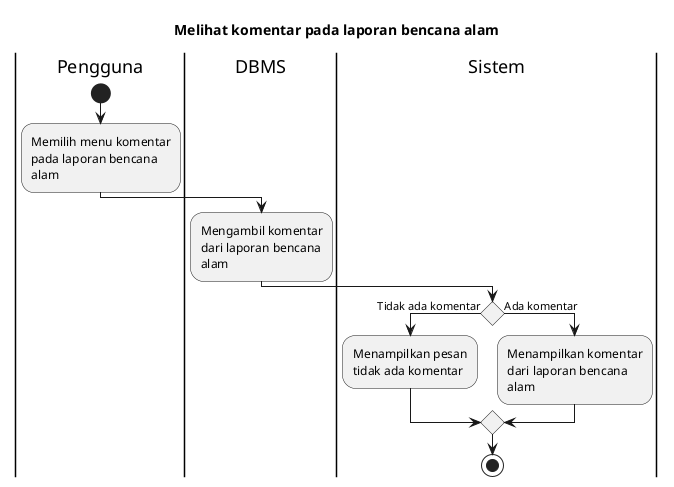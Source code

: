 @startuml UC-MAP-010 - Melihat komentar pada laporan bencana alam
skinparam wrapWidth 140

title Melihat komentar pada laporan bencana alam
 
|Pengguna|
start
:Memilih menu komentar pada laporan bencana alam;

|DBMS|
:Mengambil komentar dari laporan bencana alam;

|Sistem|
if () then (Tidak ada komentar)
  :Menampilkan pesan tidak ada komentar;
else (Ada komentar)
  :Menampilkan komentar dari laporan bencana alam;
endif

stop

@enduml